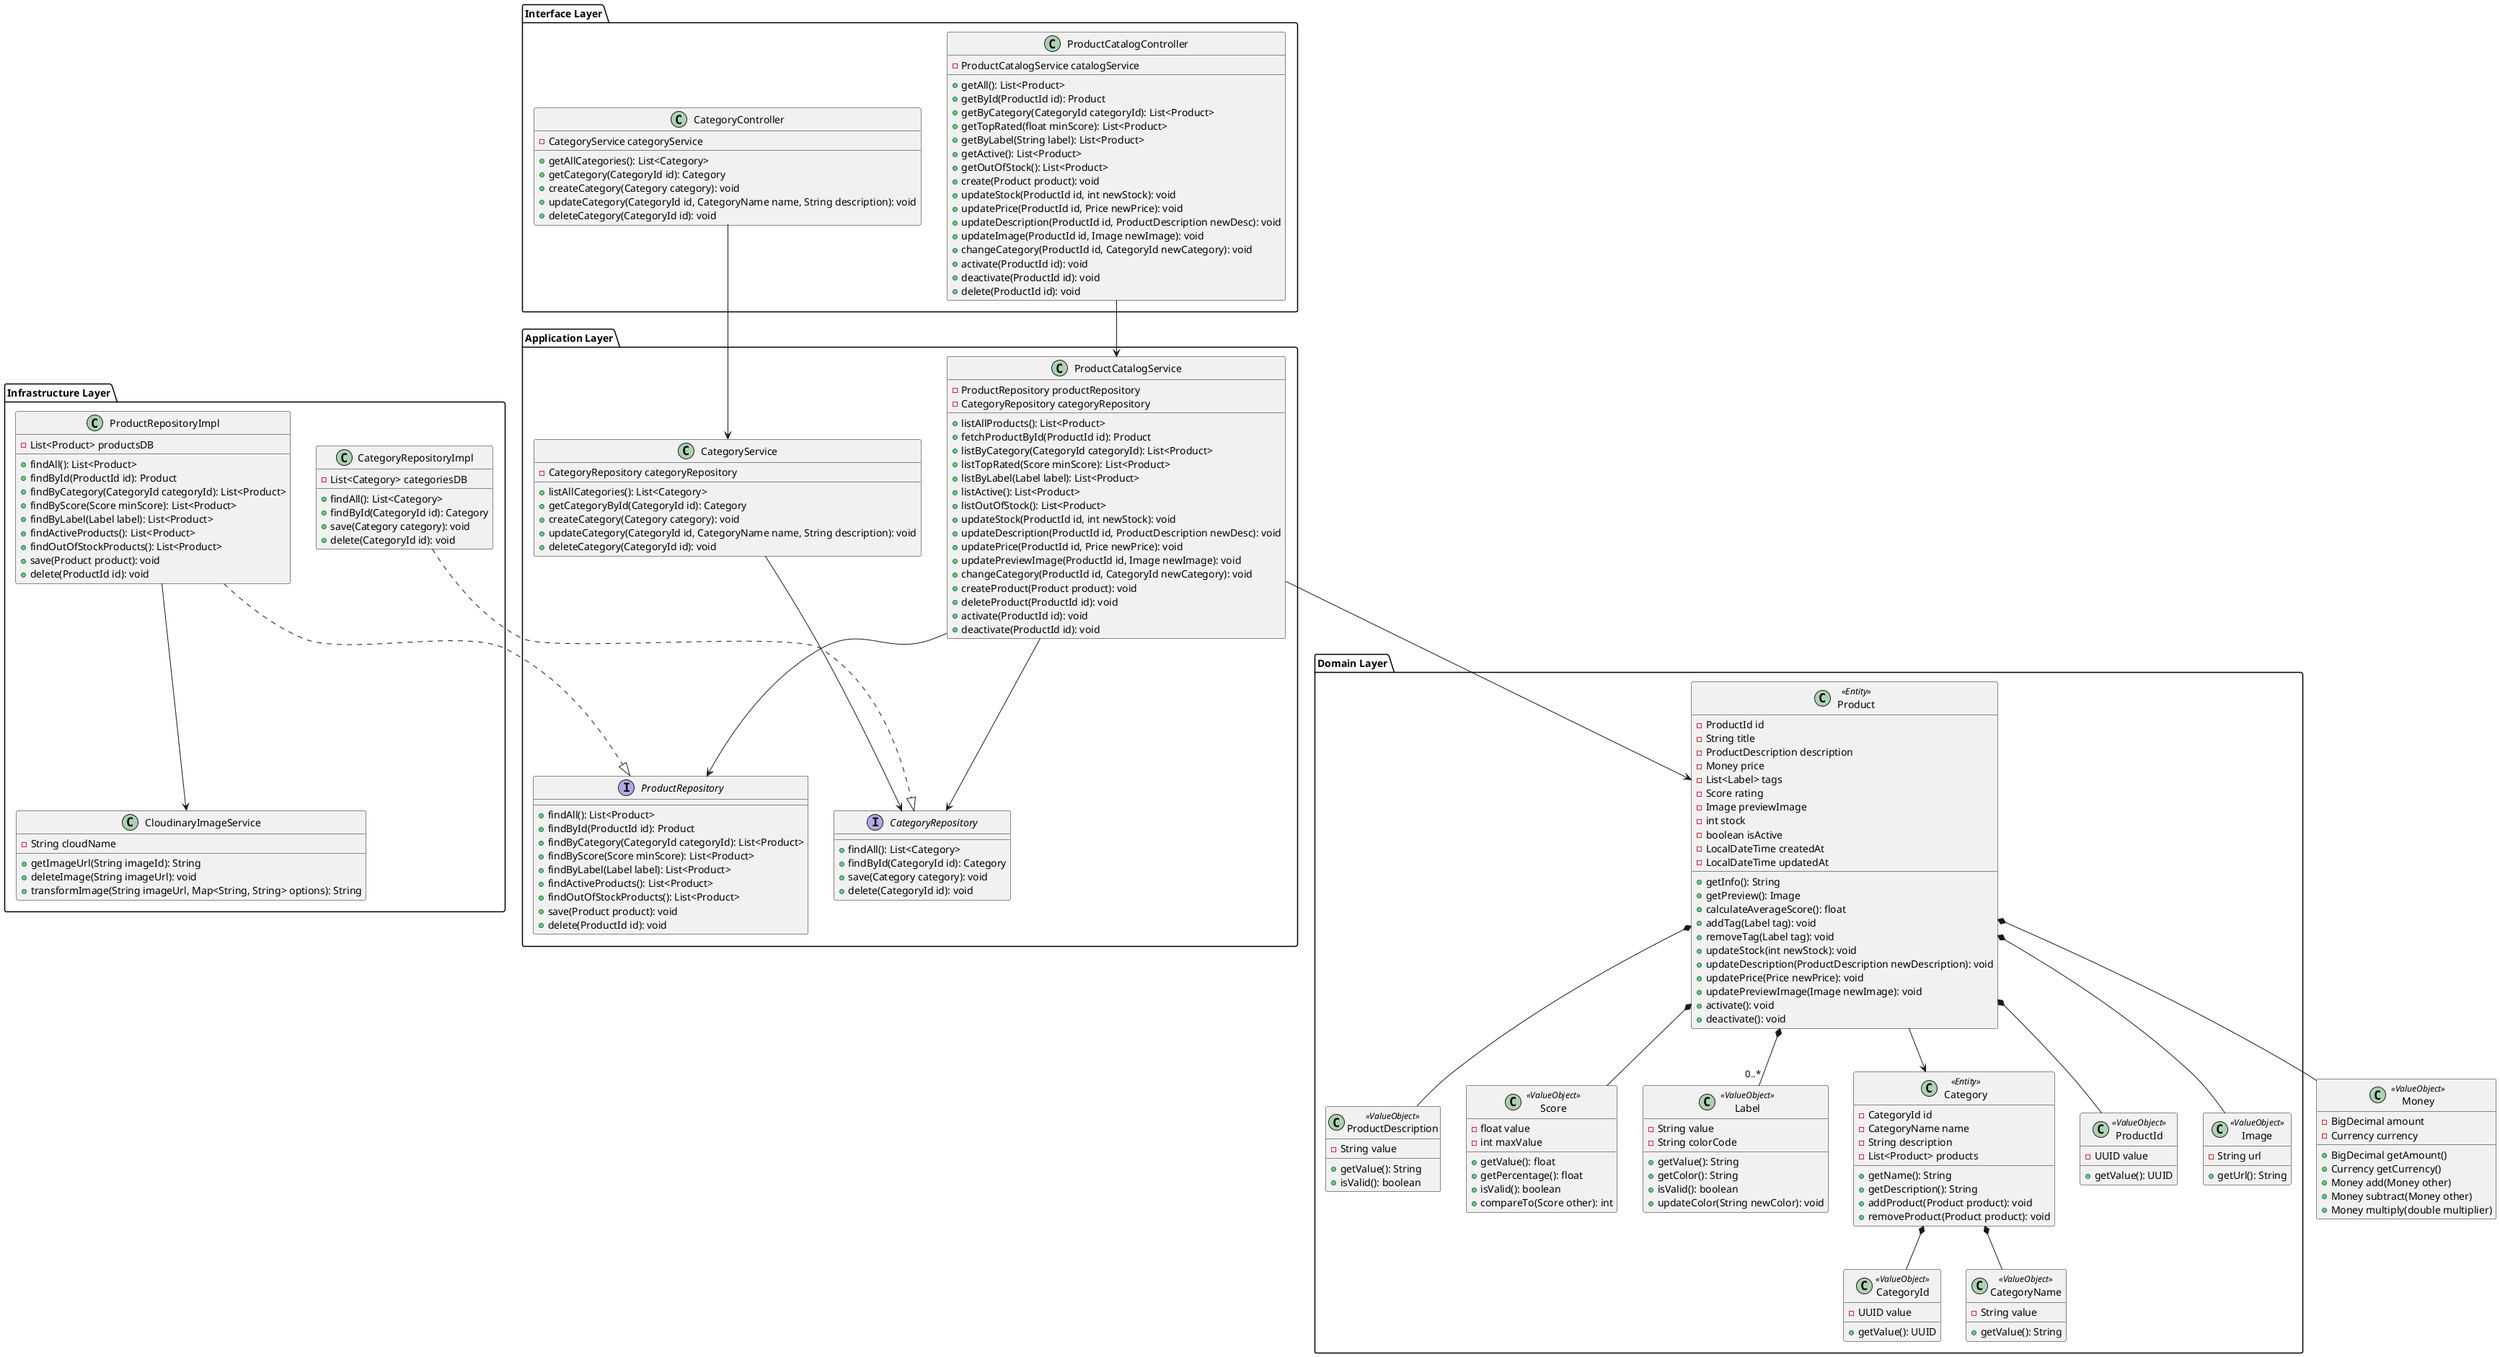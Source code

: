 @startuml
' =============================
' DOMAIN LAYER
' =============================

    class Money <<ValueObject>> {
      - BigDecimal amount
      - Currency currency
      + BigDecimal getAmount()
      + Currency getCurrency()
      + Money add(Money other)
      + Money subtract(Money other)
      + Money multiply(double multiplier)
    }


package "Domain Layer" {

  class ProductId <<ValueObject>> {
    - UUID value
    + getValue(): UUID
  }

  class CategoryId <<ValueObject>> {
    - UUID value
    + getValue(): UUID
  }

  class CategoryName <<ValueObject>> {
    - String value
    + getValue(): String
  }

  class Image <<ValueObject>> {
    - String url
    + getUrl(): String
  }

  class ProductDescription <<ValueObject>> {
    - String value
    + getValue(): String
    + isValid(): boolean
  }

  class Score <<ValueObject>> {
    - float value
    - int maxValue
    + getValue(): float
    + getPercentage(): float
    + isValid(): boolean
    + compareTo(Score other): int
  }

  class Label <<ValueObject>> {
    - String value
    - String colorCode
    + getValue(): String
    + getColor(): String
    + isValid(): boolean
    + updateColor(String newColor): void
  }

  class Product <<Entity>> {
    - ProductId id
    - String title
    - ProductDescription description
    - Money price
    - List<Label> tags
    - Score rating
    - Image previewImage
    - int stock
    - boolean isActive
    - LocalDateTime createdAt
    - LocalDateTime updatedAt
    + getInfo(): String
    + getPreview(): Image
    + calculateAverageScore(): float
    + addTag(Label tag): void
    + removeTag(Label tag): void
    + updateStock(int newStock): void
    + updateDescription(ProductDescription newDescription): void
    + updatePrice(Price newPrice): void
    + updatePreviewImage(Image newImage): void
    + activate(): void
    + deactivate(): void
  }

  class Category <<Entity>> {
    - CategoryId id
    - CategoryName name
    - String description
    - List<Product> products
    + getName(): String
    + getDescription(): String
    + addProduct(Product product): void
    + removeProduct(Product product): void
  }

  Product *-- ProductId
  Product *-- ProductDescription
  Product *-- Money
  Product *-- Score
  Product *-- "0..*" Label
  Product *-- Image
  Product --> Category

  Category *-- CategoryId
  Category *-- CategoryName
}

' =============================
' APPLICATION LAYER
' =============================
package "Application Layer" {

  interface ProductRepository {
    + findAll(): List<Product>
    + findById(ProductId id): Product
    + findByCategory(CategoryId categoryId): List<Product>
    + findByScore(Score minScore): List<Product>
    + findByLabel(Label label): List<Product>
    + findActiveProducts(): List<Product>
    + findOutOfStockProducts(): List<Product>
    + save(Product product): void
    + delete(ProductId id): void
  }

  interface CategoryRepository {
    + findAll(): List<Category>
    + findById(CategoryId id): Category
    + save(Category category): void
    + delete(CategoryId id): void
  }

  class ProductCatalogService {
    - ProductRepository productRepository
    - CategoryRepository categoryRepository
    + listAllProducts(): List<Product>
    + fetchProductById(ProductId id): Product
    + listByCategory(CategoryId categoryId): List<Product>
    + listTopRated(Score minScore): List<Product>
    + listByLabel(Label label): List<Product>
    + listActive(): List<Product>
    + listOutOfStock(): List<Product>
    + updateStock(ProductId id, int newStock): void
    + updateDescription(ProductId id, ProductDescription newDesc): void
    + updatePrice(ProductId id, Price newPrice): void
    + updatePreviewImage(ProductId id, Image newImage): void
    + changeCategory(ProductId id, CategoryId newCategory): void
    + createProduct(Product product): void
    + deleteProduct(ProductId id): void
    + activate(ProductId id): void
    + deactivate(ProductId id): void
  }

  class CategoryService {
    - CategoryRepository categoryRepository
    + listAllCategories(): List<Category>
    + getCategoryById(CategoryId id): Category
    + createCategory(Category category): void
    + updateCategory(CategoryId id, CategoryName name, String description): void
    + deleteCategory(CategoryId id): void
  }

  ProductCatalogService --> Product
  ProductCatalogService --> ProductRepository
  ProductCatalogService --> CategoryRepository
  CategoryService --> CategoryRepository
}

' =============================
' INFRASTRUCTURE LAYER
' =============================
package "Infrastructure Layer" {

  class ProductRepositoryImpl {
    - List<Product> productsDB
    + findAll(): List<Product>
    + findById(ProductId id): Product
    + findByCategory(CategoryId categoryId): List<Product>
    + findByScore(Score minScore): List<Product>
    + findByLabel(Label label): List<Product>
    + findActiveProducts(): List<Product>
    + findOutOfStockProducts(): List<Product>
    + save(Product product): void
    + delete(ProductId id): void
  }

  class CategoryRepositoryImpl {
    - List<Category> categoriesDB
    + findAll(): List<Category>
    + findById(CategoryId id): Category
    + save(Category category): void
    + delete(CategoryId id): void
  }

  class CloudinaryImageService {
    - String cloudName
    + getImageUrl(String imageId): String
    + deleteImage(String imageUrl): void
    + transformImage(String imageUrl, Map<String, String> options): String
  }

  ProductRepositoryImpl --> CloudinaryImageService
  ProductRepositoryImpl ..|> ProductRepository
  CategoryRepositoryImpl ..|> CategoryRepository
}

' =============================
' INTERFACE LAYER
' =============================
package "Interface Layer" {

  class ProductCatalogController {
    - ProductCatalogService catalogService
    + getAll(): List<Product>
    + getById(ProductId id): Product
    + getByCategory(CategoryId categoryId): List<Product>
    + getTopRated(float minScore): List<Product>
    + getByLabel(String label): List<Product>
    + getActive(): List<Product>
    + getOutOfStock(): List<Product>
    + create(Product product): void
    + updateStock(ProductId id, int newStock): void
    + updatePrice(ProductId id, Price newPrice): void
    + updateDescription(ProductId id, ProductDescription newDesc): void
    + updateImage(ProductId id, Image newImage): void
    + changeCategory(ProductId id, CategoryId newCategory): void
    + activate(ProductId id): void
    + deactivate(ProductId id): void
    + delete(ProductId id): void
  }

  class CategoryController {
    - CategoryService categoryService
    + getAllCategories(): List<Category>
    + getCategory(CategoryId id): Category
    + createCategory(Category category): void
    + updateCategory(CategoryId id, CategoryName name, String description): void
    + deleteCategory(CategoryId id): void
  }

  ProductCatalogController --> ProductCatalogService
  CategoryController --> CategoryService
}

@enduml
